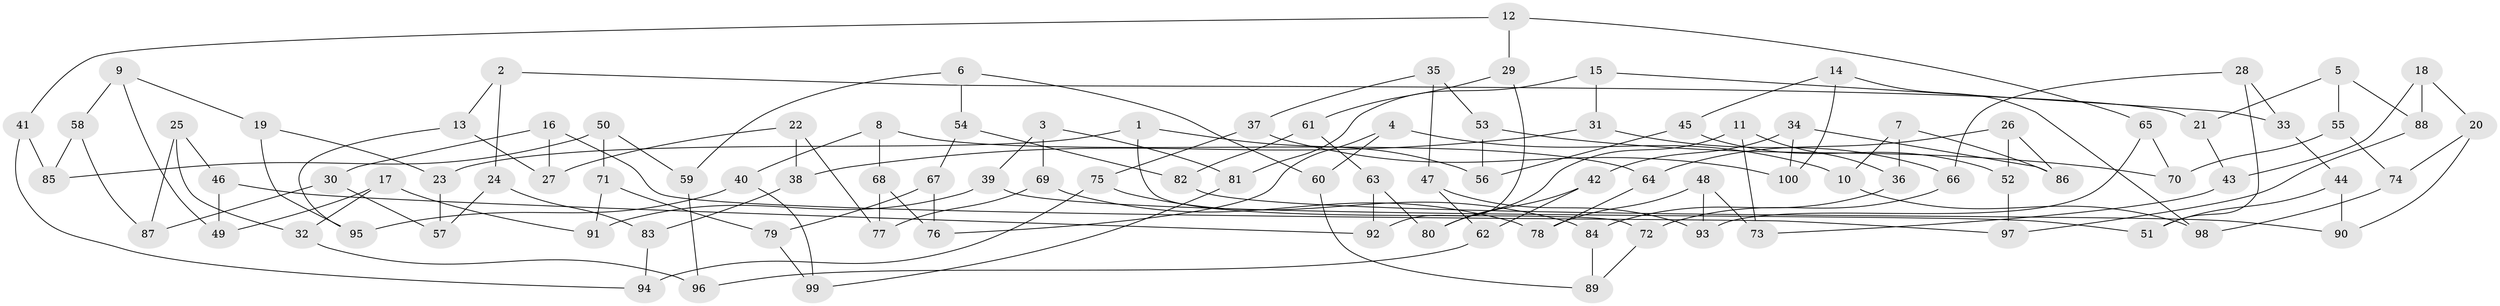 // Generated by graph-tools (version 1.1) at 2025/11/02/21/25 10:11:15]
// undirected, 100 vertices, 150 edges
graph export_dot {
graph [start="1"]
  node [color=gray90,style=filled];
  1;
  2;
  3;
  4;
  5;
  6;
  7;
  8;
  9;
  10;
  11;
  12;
  13;
  14;
  15;
  16;
  17;
  18;
  19;
  20;
  21;
  22;
  23;
  24;
  25;
  26;
  27;
  28;
  29;
  30;
  31;
  32;
  33;
  34;
  35;
  36;
  37;
  38;
  39;
  40;
  41;
  42;
  43;
  44;
  45;
  46;
  47;
  48;
  49;
  50;
  51;
  52;
  53;
  54;
  55;
  56;
  57;
  58;
  59;
  60;
  61;
  62;
  63;
  64;
  65;
  66;
  67;
  68;
  69;
  70;
  71;
  72;
  73;
  74;
  75;
  76;
  77;
  78;
  79;
  80;
  81;
  82;
  83;
  84;
  85;
  86;
  87;
  88;
  89;
  90;
  91;
  92;
  93;
  94;
  95;
  96;
  97;
  98;
  99;
  100;
  1 -- 56;
  1 -- 72;
  1 -- 23;
  2 -- 24;
  2 -- 13;
  2 -- 21;
  3 -- 69;
  3 -- 39;
  3 -- 81;
  4 -- 76;
  4 -- 10;
  4 -- 60;
  5 -- 88;
  5 -- 55;
  5 -- 21;
  6 -- 60;
  6 -- 59;
  6 -- 54;
  7 -- 86;
  7 -- 36;
  7 -- 10;
  8 -- 64;
  8 -- 40;
  8 -- 68;
  9 -- 58;
  9 -- 19;
  9 -- 49;
  10 -- 98;
  11 -- 80;
  11 -- 36;
  11 -- 73;
  12 -- 65;
  12 -- 29;
  12 -- 41;
  13 -- 95;
  13 -- 27;
  14 -- 98;
  14 -- 45;
  14 -- 100;
  15 -- 31;
  15 -- 33;
  15 -- 81;
  16 -- 30;
  16 -- 97;
  16 -- 27;
  17 -- 32;
  17 -- 49;
  17 -- 91;
  18 -- 88;
  18 -- 43;
  18 -- 20;
  19 -- 95;
  19 -- 23;
  20 -- 74;
  20 -- 90;
  21 -- 43;
  22 -- 38;
  22 -- 27;
  22 -- 77;
  23 -- 57;
  24 -- 83;
  24 -- 57;
  25 -- 32;
  25 -- 46;
  25 -- 87;
  26 -- 86;
  26 -- 64;
  26 -- 52;
  28 -- 33;
  28 -- 66;
  28 -- 51;
  29 -- 61;
  29 -- 92;
  30 -- 57;
  30 -- 87;
  31 -- 38;
  31 -- 66;
  32 -- 96;
  33 -- 44;
  34 -- 100;
  34 -- 42;
  34 -- 86;
  35 -- 47;
  35 -- 37;
  35 -- 53;
  36 -- 84;
  37 -- 75;
  37 -- 100;
  38 -- 83;
  39 -- 91;
  39 -- 51;
  40 -- 95;
  40 -- 99;
  41 -- 94;
  41 -- 85;
  42 -- 80;
  42 -- 62;
  43 -- 73;
  44 -- 51;
  44 -- 90;
  45 -- 56;
  45 -- 52;
  46 -- 92;
  46 -- 49;
  47 -- 62;
  47 -- 93;
  48 -- 93;
  48 -- 73;
  48 -- 78;
  50 -- 85;
  50 -- 59;
  50 -- 71;
  52 -- 97;
  53 -- 56;
  53 -- 70;
  54 -- 67;
  54 -- 82;
  55 -- 74;
  55 -- 70;
  58 -- 85;
  58 -- 87;
  59 -- 96;
  60 -- 89;
  61 -- 82;
  61 -- 63;
  62 -- 96;
  63 -- 92;
  63 -- 80;
  64 -- 78;
  65 -- 70;
  65 -- 93;
  66 -- 72;
  67 -- 76;
  67 -- 79;
  68 -- 76;
  68 -- 77;
  69 -- 77;
  69 -- 78;
  71 -- 79;
  71 -- 91;
  72 -- 89;
  74 -- 98;
  75 -- 84;
  75 -- 94;
  79 -- 99;
  81 -- 99;
  82 -- 90;
  83 -- 94;
  84 -- 89;
  88 -- 97;
}
